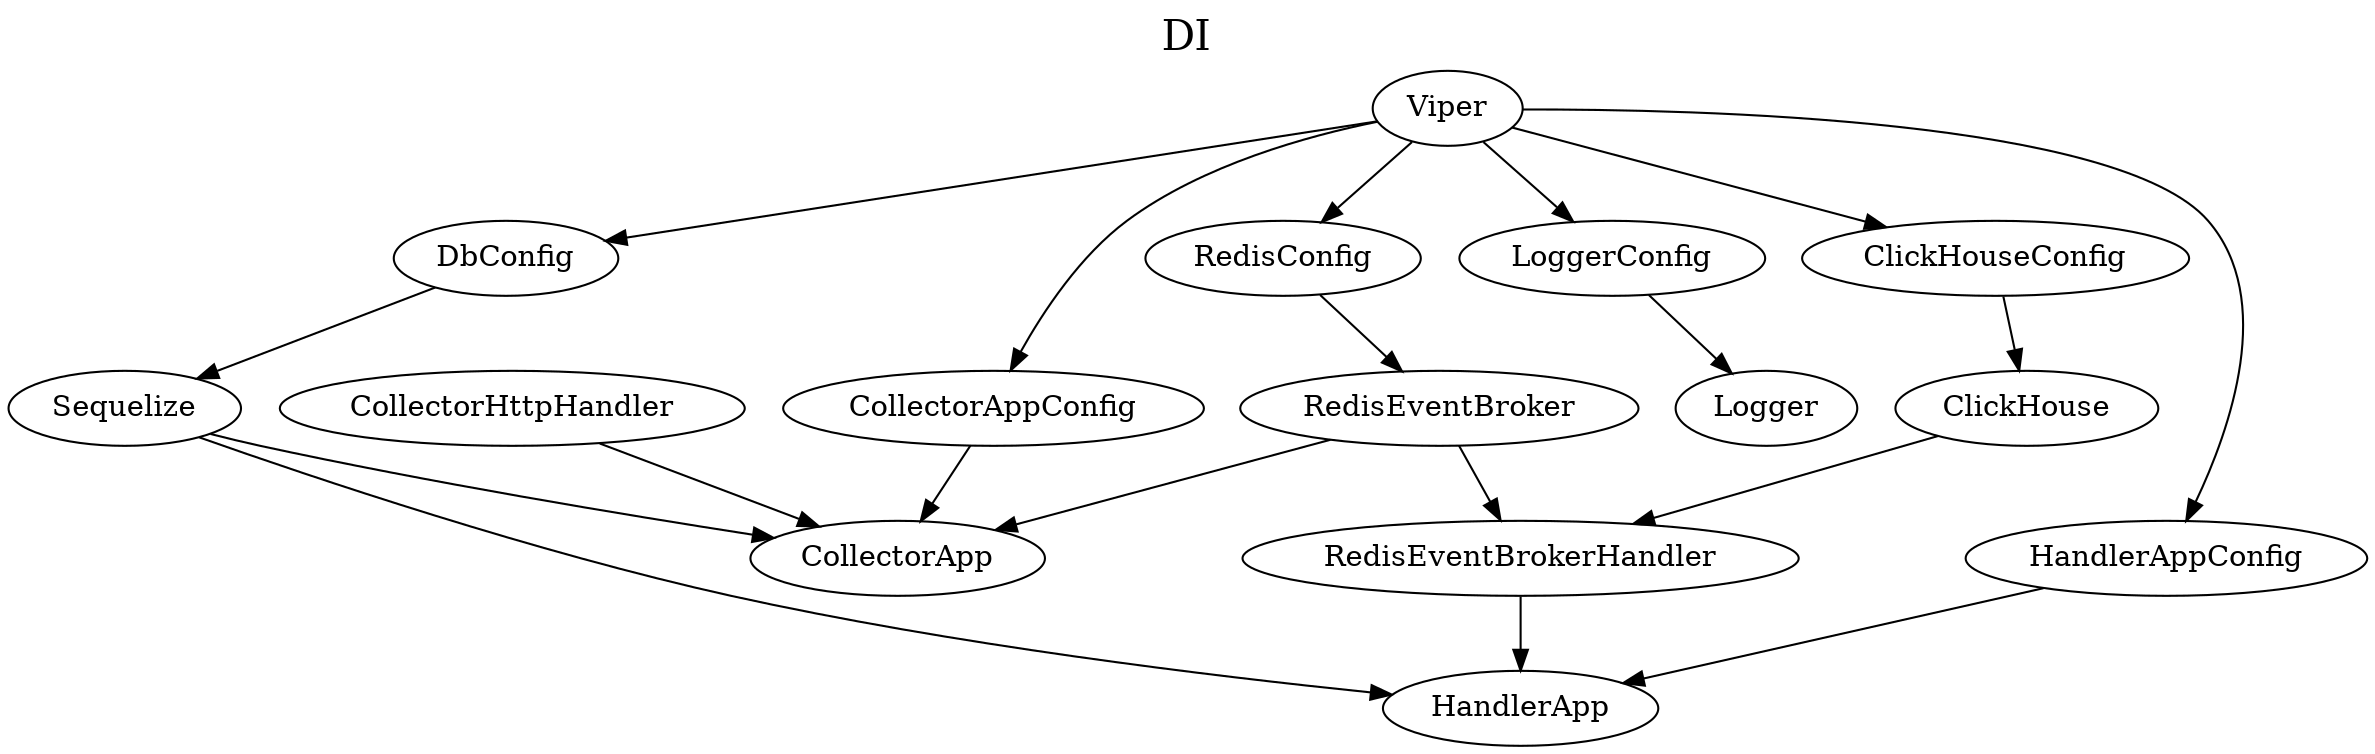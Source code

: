 digraph g {
    graph [fontsize=20 labelloc="t" label="DI" splines=true overlap=false rankdir="TB"]

    "Viper" [
        style="filled"
        penwidth=1
        fillcolor="white"
        shape="oval"
    ];
    "Sequelize" [
        style="filled"
        penwidth=1
        fillcolor="white"
        shape="oval"
    ];
    "CollectorAppConfig" [
        style="filled"
        penwidth=1
        fillcolor="white"
        shape="oval"
    ];
    "HandlerAppConfig" [
        style="filled"
        penwidth=1
        fillcolor="white"
        shape="oval"
    ];
    "RedisEventBroker" [
        style="filled"
        penwidth=1
        fillcolor="white"
        shape="oval"
    ];
    "RedisConfig" [
        style="filled"
        penwidth=1
        fillcolor="white"
        shape="oval"
    ];
    "DbConfig" [
        style="filled"
        penwidth=1
        fillcolor="white"
        shape="oval"
    ];
    "LoggerConfig" [
        style="filled"
        penwidth=1
        fillcolor="white"
        shape="oval"
    ];
    "Logger" [
        style="filled"
        penwidth=1
        fillcolor="white"
        shape="oval"
    ];
    "CollectorHttpHandler" [
        style="filled"
        penwidth=1
        fillcolor="white"
        shape="oval"
    ];
    "RedisEventBrokerHandler" [
        style="filled"
        penwidth=1
        fillcolor="white"
        shape="oval"
    ];
    "CollectorApp" [
        style="filled"
        penwidth=1
        fillcolor="white"
        shape="oval"
    ];
    "HandlerApp" [
        style="filled"
        penwidth=1
        fillcolor="white"
        shape="oval"
    ];
    "ClickHouseConfig" [
        style="filled"
        penwidth=1
        fillcolor="white"
        shape="oval"
    ];
    "ClickHouse" [
        style="filled"
        penwidth=1
        fillcolor="white"
        shape="oval"
    ];

    RedisConfig -> RedisEventBroker
    RedisEventBroker -> RedisEventBrokerHandler

    ClickHouseConfig -> ClickHouse
    ClickHouse -> RedisEventBrokerHandler

    LoggerConfig -> Logger

    Viper -> LoggerConfig
    Viper -> RedisConfig
    Viper -> CollectorAppConfig
    Viper -> HandlerAppConfig
    Viper -> ClickHouseConfig
    Viper -> DbConfig


    DbConfig ->Sequelize
    Sequelize -> CollectorApp
    Sequelize -> HandlerApp

    CollectorAppConfig -> CollectorApp
    CollectorHttpHandler -> CollectorApp
    RedisEventBroker -> CollectorApp

    HandlerAppConfig -> HandlerApp
    RedisEventBrokerHandler -> HandlerApp
}